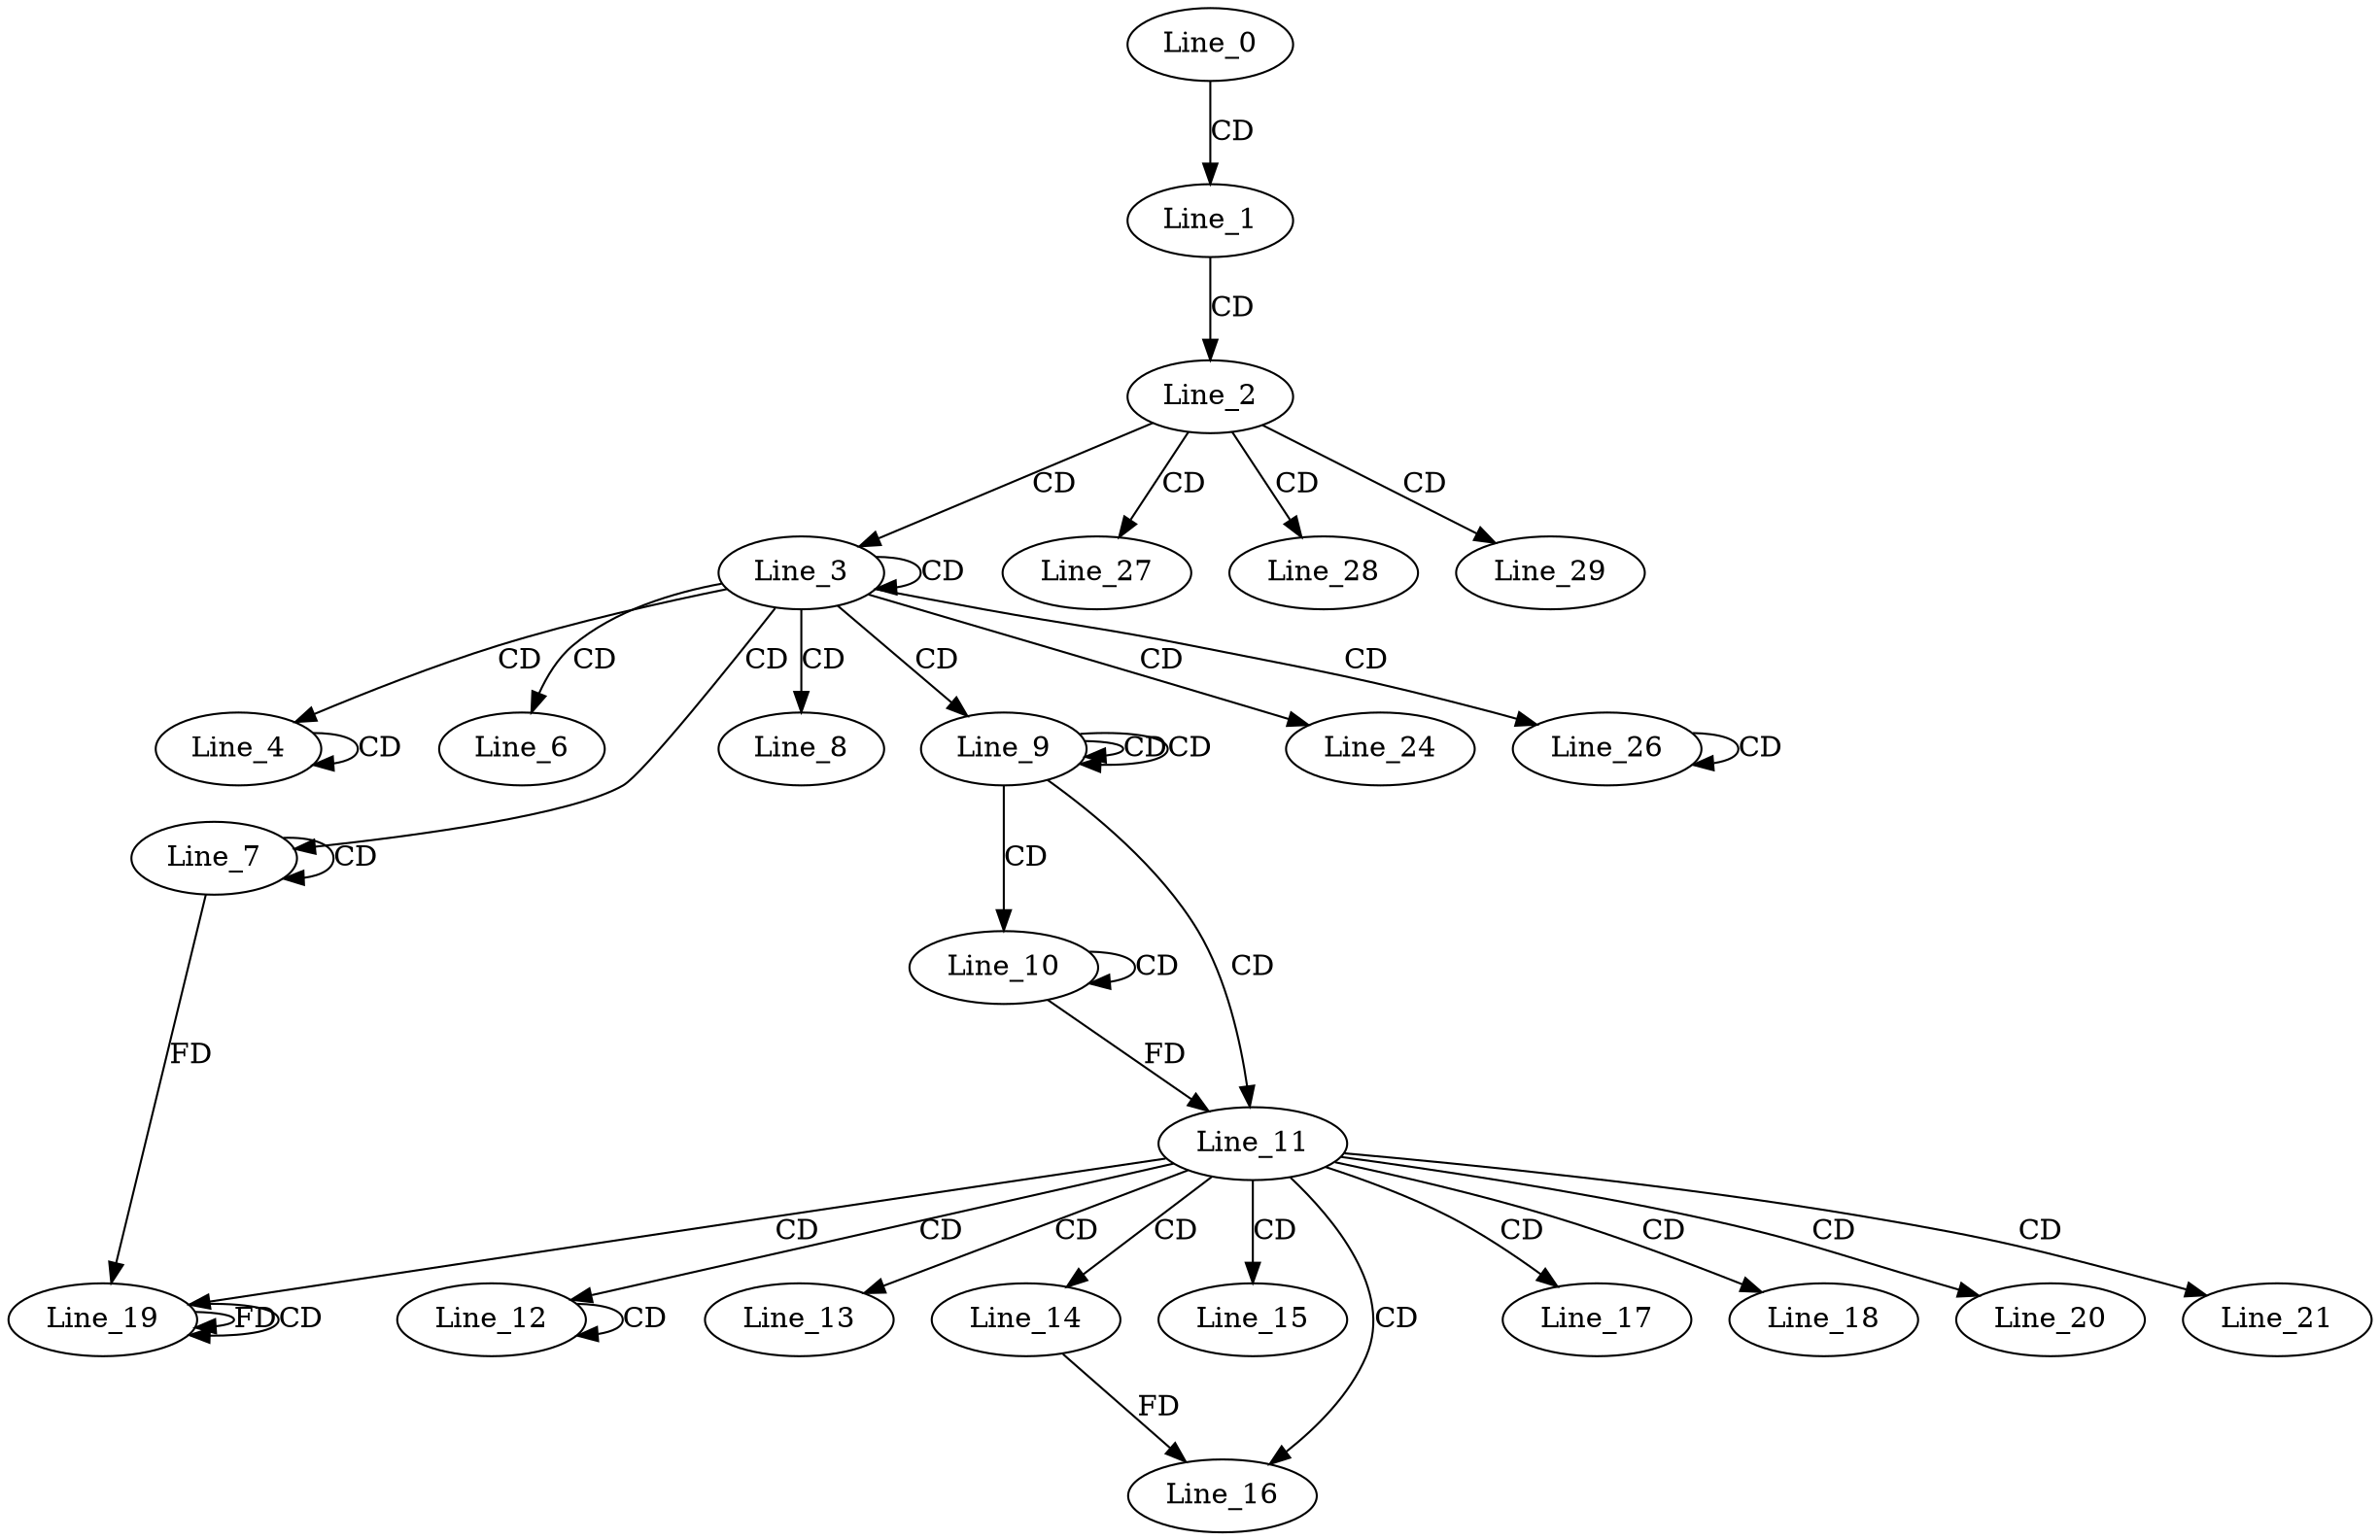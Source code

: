 digraph G {
  Line_0;
  Line_1;
  Line_2;
  Line_3;
  Line_4;
  Line_4;
  Line_6;
  Line_7;
  Line_7;
  Line_8;
  Line_9;
  Line_9;
  Line_10;
  Line_10;
  Line_11;
  Line_12;
  Line_12;
  Line_13;
  Line_14;
  Line_15;
  Line_16;
  Line_17;
  Line_18;
  Line_19;
  Line_19;
  Line_20;
  Line_21;
  Line_24;
  Line_26;
  Line_26;
  Line_27;
  Line_28;
  Line_29;
  Line_0 -> Line_1 [ label="CD" ];
  Line_1 -> Line_2 [ label="CD" ];
  Line_2 -> Line_3 [ label="CD" ];
  Line_3 -> Line_3 [ label="CD" ];
  Line_3 -> Line_4 [ label="CD" ];
  Line_4 -> Line_4 [ label="CD" ];
  Line_3 -> Line_6 [ label="CD" ];
  Line_3 -> Line_7 [ label="CD" ];
  Line_7 -> Line_7 [ label="CD" ];
  Line_3 -> Line_8 [ label="CD" ];
  Line_3 -> Line_9 [ label="CD" ];
  Line_9 -> Line_9 [ label="CD" ];
  Line_9 -> Line_9 [ label="CD" ];
  Line_9 -> Line_10 [ label="CD" ];
  Line_10 -> Line_10 [ label="CD" ];
  Line_9 -> Line_11 [ label="CD" ];
  Line_10 -> Line_11 [ label="FD" ];
  Line_11 -> Line_12 [ label="CD" ];
  Line_12 -> Line_12 [ label="CD" ];
  Line_11 -> Line_13 [ label="CD" ];
  Line_11 -> Line_14 [ label="CD" ];
  Line_11 -> Line_15 [ label="CD" ];
  Line_11 -> Line_16 [ label="CD" ];
  Line_14 -> Line_16 [ label="FD" ];
  Line_11 -> Line_17 [ label="CD" ];
  Line_11 -> Line_18 [ label="CD" ];
  Line_11 -> Line_19 [ label="CD" ];
  Line_19 -> Line_19 [ label="FD" ];
  Line_7 -> Line_19 [ label="FD" ];
  Line_19 -> Line_19 [ label="CD" ];
  Line_11 -> Line_20 [ label="CD" ];
  Line_11 -> Line_21 [ label="CD" ];
  Line_3 -> Line_24 [ label="CD" ];
  Line_3 -> Line_26 [ label="CD" ];
  Line_26 -> Line_26 [ label="CD" ];
  Line_2 -> Line_27 [ label="CD" ];
  Line_2 -> Line_28 [ label="CD" ];
  Line_2 -> Line_29 [ label="CD" ];
}
